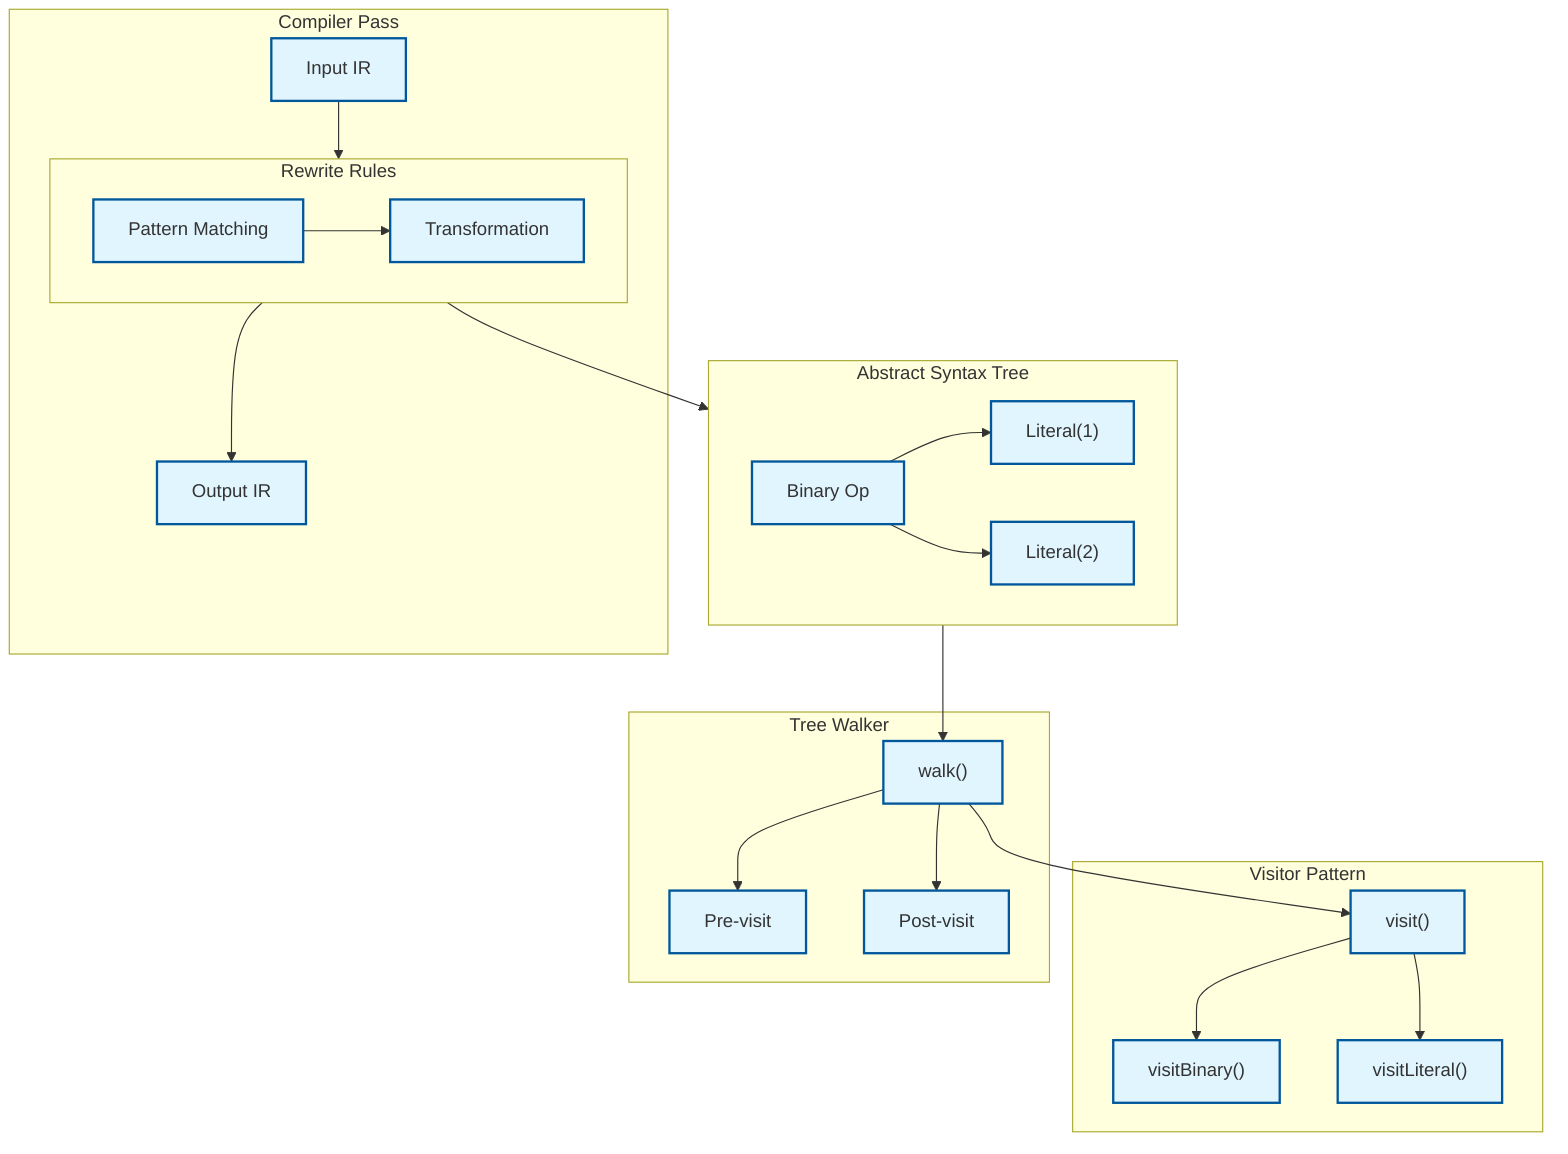 flowchart TD
    subgraph AST["Abstract Syntax Tree"]
        Node1["Binary Op"] --> Node2["Literal(1)"]
        Node1 --> Node3["Literal(2)"]
    end

    subgraph Visitor["Visitor Pattern"]
        Visit["visit()"] --> VisitBinary["visitBinary()"]
        Visit --> VisitLiteral["visitLiteral()"]
    end

    subgraph Walker["Tree Walker"]
        Walk["walk()"] --> PreVisit["Pre-visit"]
        Walk --> PostVisit["Post-visit"]
    end

    subgraph Rules["Rewrite Rules"]
        Rule1["Pattern Matching"]
        Rule2["Transformation"]
        Rule1 --> Rule2
    end

    subgraph Pass["Compiler Pass"]
        Pass1["Input IR"] --> Rules
        Rules --> Pass2["Output IR"]
    end

    AST --> Walk
    Walk --> Visit
    Rules --> AST

    classDef concept fill:#e1f5fe,stroke:#01579b,stroke-width:2px
    class Node1,Node2,Node3,Visit,VisitBinary,VisitLiteral,Walk,PreVisit,PostVisit,Rule1,Rule2,Pass1,Pass2 concept